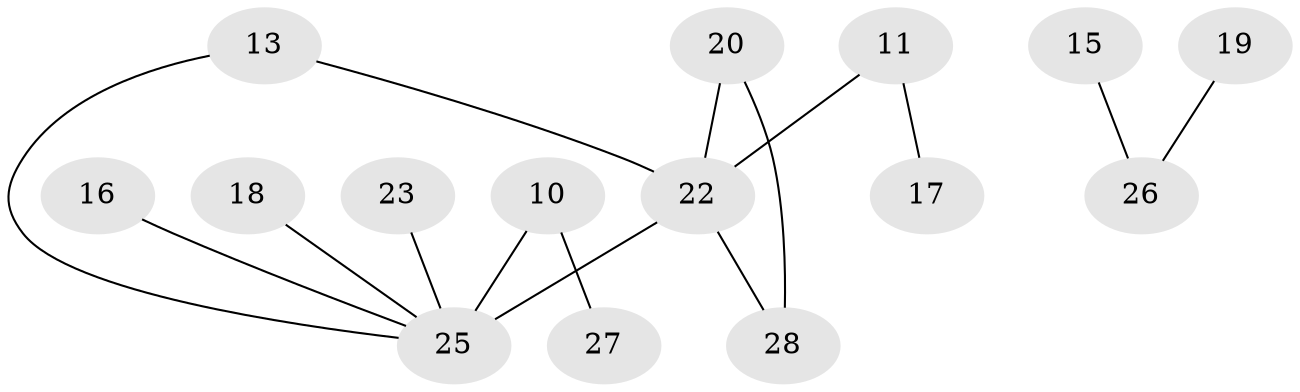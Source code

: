 // original degree distribution, {1: 0.26785714285714285, 0: 0.21428571428571427, 2: 0.23214285714285715, 3: 0.16071428571428573, 5: 0.03571428571428571, 4: 0.07142857142857142, 6: 0.017857142857142856}
// Generated by graph-tools (version 1.1) at 2025/49/03/09/25 03:49:11]
// undirected, 15 vertices, 15 edges
graph export_dot {
graph [start="1"]
  node [color=gray90,style=filled];
  10;
  11;
  13;
  15;
  16;
  17;
  18;
  19;
  20;
  22;
  23;
  25;
  26;
  27;
  28;
  10 -- 25 [weight=2.0];
  10 -- 27 [weight=1.0];
  11 -- 17 [weight=1.0];
  11 -- 22 [weight=1.0];
  13 -- 22 [weight=1.0];
  13 -- 25 [weight=1.0];
  15 -- 26 [weight=1.0];
  16 -- 25 [weight=1.0];
  18 -- 25 [weight=1.0];
  19 -- 26 [weight=1.0];
  20 -- 22 [weight=1.0];
  20 -- 28 [weight=1.0];
  22 -- 25 [weight=3.0];
  22 -- 28 [weight=1.0];
  23 -- 25 [weight=1.0];
}
